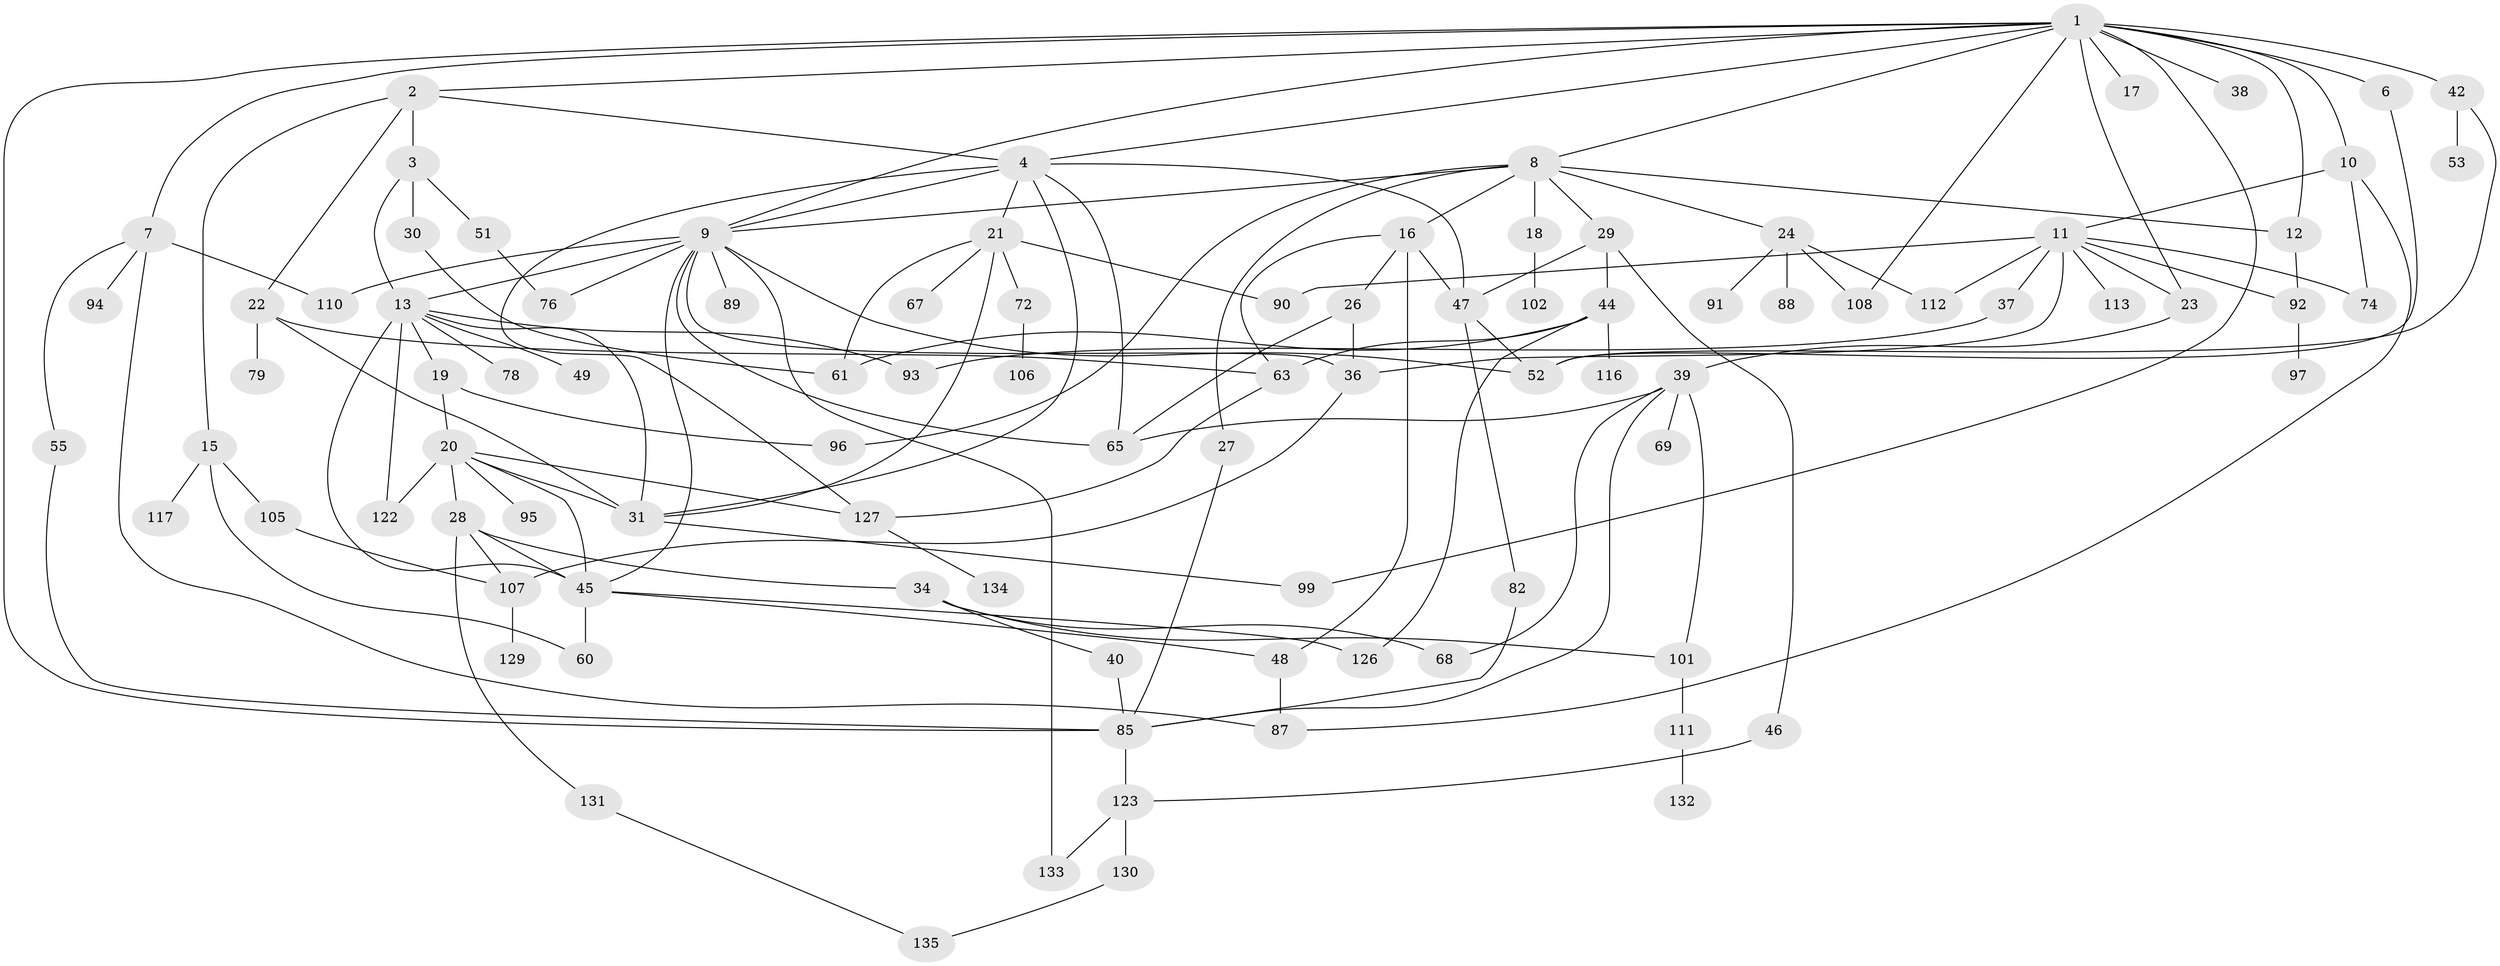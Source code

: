 // Generated by graph-tools (version 1.1) at 2025/51/02/27/25 19:51:41]
// undirected, 94 vertices, 150 edges
graph export_dot {
graph [start="1"]
  node [color=gray90,style=filled];
  1 [super="+5"];
  2;
  3 [super="+109"];
  4 [super="+14"];
  6;
  7 [super="+119"];
  8 [super="+80"];
  9 [super="+56"];
  10 [super="+86"];
  11 [super="+64"];
  12;
  13 [super="+25"];
  15 [super="+43"];
  16 [super="+66"];
  17;
  18;
  19 [super="+59"];
  20 [super="+41"];
  21 [super="+50"];
  22 [super="+77"];
  23 [super="+114"];
  24 [super="+120"];
  26 [super="+128"];
  27;
  28 [super="+33"];
  29 [super="+32"];
  30;
  31 [super="+58"];
  34 [super="+35"];
  36;
  37;
  38;
  39 [super="+71"];
  40;
  42 [super="+84"];
  44 [super="+73"];
  45 [super="+54"];
  46 [super="+103"];
  47;
  48 [super="+62"];
  49;
  51;
  52 [super="+83"];
  53 [super="+57"];
  55 [super="+70"];
  60;
  61 [super="+100"];
  63 [super="+124"];
  65 [super="+115"];
  67;
  68;
  69;
  72;
  74 [super="+75"];
  76;
  78 [super="+81"];
  79;
  82;
  85 [super="+104"];
  87 [super="+121"];
  88;
  89;
  90;
  91;
  92 [super="+98"];
  93;
  94;
  95;
  96;
  97;
  99;
  101 [super="+125"];
  102;
  105 [super="+118"];
  106;
  107;
  108;
  110;
  111;
  112;
  113;
  116;
  117;
  122;
  123;
  126;
  127;
  129;
  130;
  131;
  132;
  133;
  134;
  135;
  1 -- 2;
  1 -- 6;
  1 -- 10;
  1 -- 42;
  1 -- 23;
  1 -- 85;
  1 -- 4;
  1 -- 9;
  1 -- 99;
  1 -- 38;
  1 -- 7;
  1 -- 8;
  1 -- 12;
  1 -- 108;
  1 -- 17;
  2 -- 3;
  2 -- 4;
  2 -- 15;
  2 -- 22;
  3 -- 30;
  3 -- 51;
  3 -- 13;
  4 -- 47;
  4 -- 9;
  4 -- 31;
  4 -- 21;
  4 -- 127;
  4 -- 65;
  6 -- 52;
  7 -- 55;
  7 -- 94;
  7 -- 110;
  7 -- 87;
  8 -- 9;
  8 -- 16;
  8 -- 18;
  8 -- 24;
  8 -- 27;
  8 -- 29;
  8 -- 12;
  8 -- 96;
  9 -- 13;
  9 -- 36;
  9 -- 133;
  9 -- 89;
  9 -- 76;
  9 -- 110;
  9 -- 52;
  9 -- 45;
  9 -- 65;
  10 -- 11 [weight=2];
  10 -- 87;
  10 -- 74;
  11 -- 23;
  11 -- 37;
  11 -- 74;
  11 -- 90;
  11 -- 112;
  11 -- 113;
  11 -- 36;
  11 -- 92;
  12 -- 92;
  13 -- 19;
  13 -- 49;
  13 -- 93;
  13 -- 122;
  13 -- 78;
  13 -- 31;
  13 -- 45;
  15 -- 60;
  15 -- 117;
  15 -- 105;
  16 -- 26;
  16 -- 48;
  16 -- 63;
  16 -- 47;
  18 -- 102;
  19 -- 20;
  19 -- 96;
  20 -- 28;
  20 -- 127;
  20 -- 45;
  20 -- 122;
  20 -- 95;
  20 -- 31;
  21 -- 67;
  21 -- 61;
  21 -- 72;
  21 -- 90;
  21 -- 31;
  22 -- 31;
  22 -- 63;
  22 -- 79;
  23 -- 39;
  24 -- 88;
  24 -- 91;
  24 -- 108;
  24 -- 112;
  26 -- 65;
  26 -- 36;
  27 -- 85;
  28 -- 34;
  28 -- 107;
  28 -- 131;
  28 -- 45;
  29 -- 44;
  29 -- 47;
  29 -- 46;
  30 -- 61;
  31 -- 99;
  34 -- 40;
  34 -- 101;
  34 -- 68;
  36 -- 107;
  37 -- 93;
  39 -- 65;
  39 -- 69;
  39 -- 85;
  39 -- 68;
  39 -- 101;
  40 -- 85;
  42 -- 53;
  42 -- 52;
  44 -- 61;
  44 -- 126;
  44 -- 116;
  44 -- 63;
  45 -- 126;
  45 -- 60;
  45 -- 48;
  46 -- 123;
  47 -- 82;
  47 -- 52;
  48 -- 87;
  51 -- 76;
  55 -- 85;
  63 -- 127;
  72 -- 106;
  82 -- 85;
  85 -- 123;
  92 -- 97;
  101 -- 111;
  105 -- 107;
  107 -- 129;
  111 -- 132;
  123 -- 130;
  123 -- 133;
  127 -- 134;
  130 -- 135;
  131 -- 135;
}
